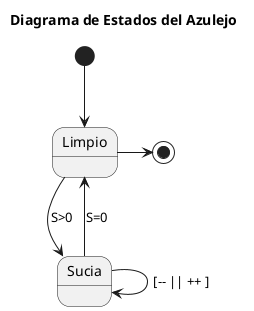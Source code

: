 @startuml
title Diagrama de Estados del Azulejo

[*] --> Limpio

Limpio --> Sucia : S>0
Sucia --> Limpio: S=0
Limpio -r-> [*] 
Sucia --> Sucia : [-- || ++ ]


@enduml